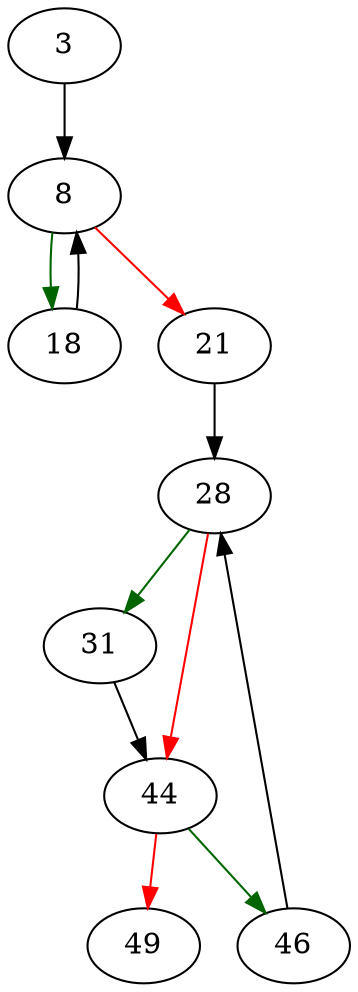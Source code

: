 strict digraph "sqlite3DbSpanDup" {
	// Node definitions.
	3 [entry=true];
	8;
	18;
	21;
	28;
	31;
	44;
	46;
	49;

	// Edge definitions.
	3 -> 8;
	8 -> 18 [
		color=darkgreen
		cond=true
	];
	8 -> 21 [
		color=red
		cond=false
	];
	18 -> 8;
	21 -> 28;
	28 -> 31 [
		color=darkgreen
		cond=true
	];
	28 -> 44 [
		color=red
		cond=false
	];
	31 -> 44;
	44 -> 46 [
		color=darkgreen
		cond=true
	];
	44 -> 49 [
		color=red
		cond=false
	];
	46 -> 28;
}
